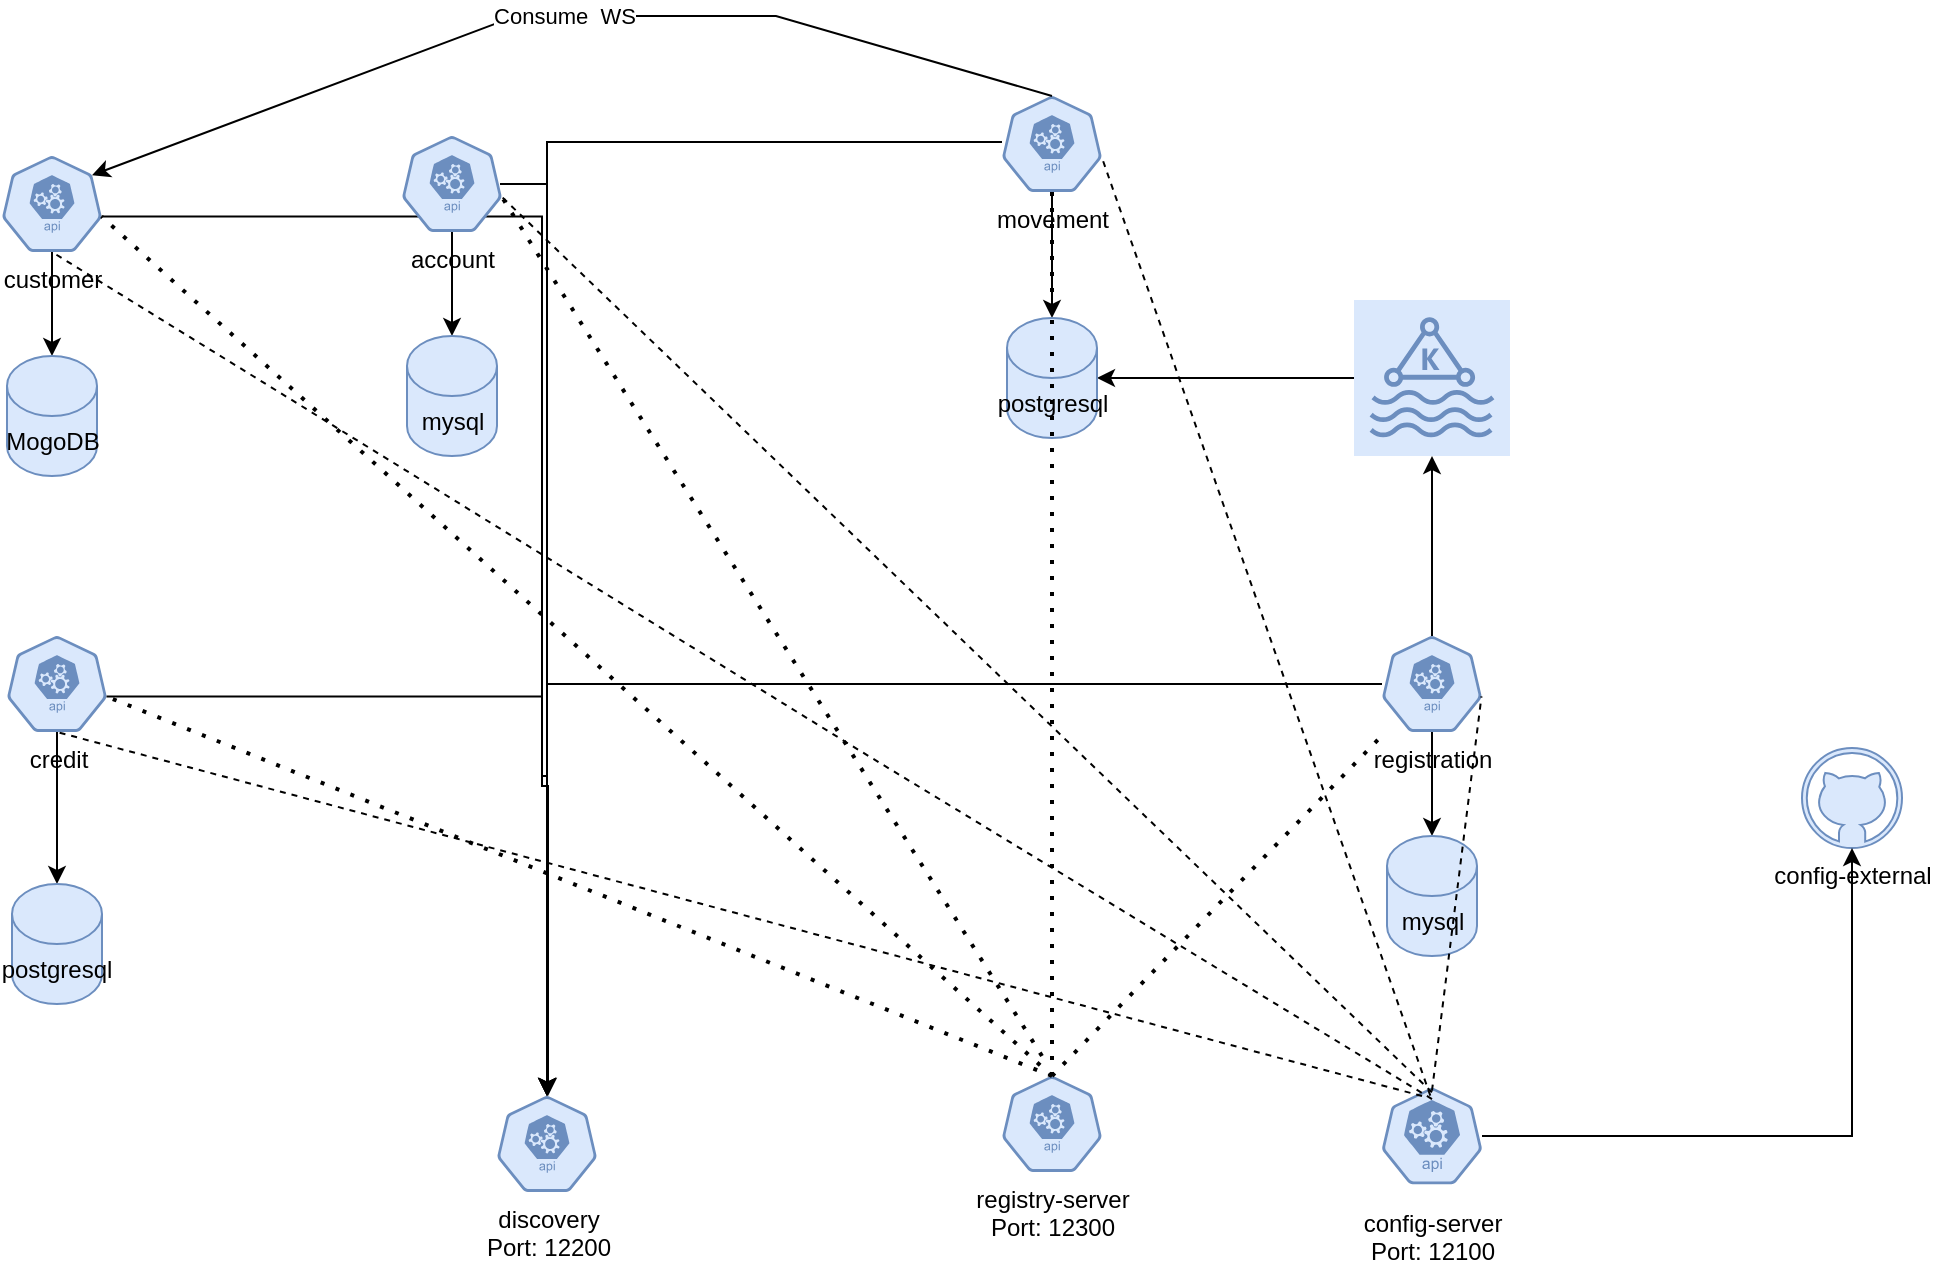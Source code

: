 <mxfile version="20.6.1" type="device"><diagram id="vT_ErMqaWkzL6D3thS0E" name="Página-1"><mxGraphModel dx="1185" dy="721" grid="1" gridSize="10" guides="1" tooltips="1" connect="1" arrows="1" fold="1" page="1" pageScale="1" pageWidth="1169" pageHeight="827" math="0" shadow="0"><root><mxCell id="0"/><mxCell id="1" parent="0"/><mxCell id="kLmV03h6hreU0UwP39E0-5" style="edgeStyle=orthogonalEdgeStyle;rounded=0;orthogonalLoop=1;jettySize=auto;html=1;" edge="1" parent="1" source="kLmV03h6hreU0UwP39E0-1" target="kLmV03h6hreU0UwP39E0-4"><mxGeometry relative="1" as="geometry"/></mxCell><mxCell id="kLmV03h6hreU0UwP39E0-1" value="customer" style="sketch=0;html=1;dashed=0;whitespace=wrap;fillColor=#dae8fc;strokeColor=#6c8ebf;points=[[0.005,0.63,0],[0.1,0.2,0],[0.9,0.2,0],[0.5,0,0],[0.995,0.63,0],[0.72,0.99,0],[0.5,1,0],[0.28,0.99,0]];verticalLabelPosition=bottom;align=center;verticalAlign=top;shape=mxgraph.kubernetes.icon;prIcon=api" vertex="1" parent="1"><mxGeometry x="113" y="82" width="50" height="48" as="geometry"/></mxCell><mxCell id="kLmV03h6hreU0UwP39E0-2" value="config-external" style="verticalLabelPosition=bottom;html=1;verticalAlign=top;align=center;strokeColor=#6c8ebf;fillColor=#dae8fc;shape=mxgraph.azure.github_code;pointerEvents=1;" vertex="1" parent="1"><mxGeometry x="1013" y="378" width="50" height="50" as="geometry"/></mxCell><mxCell id="kLmV03h6hreU0UwP39E0-51" style="edgeStyle=orthogonalEdgeStyle;rounded=0;orthogonalLoop=1;jettySize=auto;html=1;entryX=1;entryY=0.5;entryDx=0;entryDy=0;entryPerimeter=0;" edge="1" parent="1" source="kLmV03h6hreU0UwP39E0-3" target="kLmV03h6hreU0UwP39E0-25"><mxGeometry relative="1" as="geometry"><mxPoint x="690" y="200" as="targetPoint"/></mxGeometry></mxCell><mxCell id="kLmV03h6hreU0UwP39E0-3" value="" style="sketch=0;points=[[0,0,0],[0.25,0,0],[0.5,0,0],[0.75,0,0],[1,0,0],[0,1,0],[0.25,1,0],[0.5,1,0],[0.75,1,0],[1,1,0],[0,0.25,0],[0,0.5,0],[0,0.75,0],[1,0.25,0],[1,0.5,0],[1,0.75,0]];outlineConnect=0;gradientDirection=north;fillColor=#dae8fc;strokeColor=#6c8ebf;dashed=0;verticalLabelPosition=bottom;verticalAlign=top;align=center;html=1;fontSize=12;fontStyle=0;aspect=fixed;shape=mxgraph.aws4.resourceIcon;resIcon=mxgraph.aws4.managed_streaming_for_kafka;" vertex="1" parent="1"><mxGeometry x="789" y="154" width="78" height="78" as="geometry"/></mxCell><mxCell id="kLmV03h6hreU0UwP39E0-29" style="edgeStyle=orthogonalEdgeStyle;rounded=0;orthogonalLoop=1;jettySize=auto;html=1;exitX=0.995;exitY=0.63;exitDx=0;exitDy=0;exitPerimeter=0;" edge="1" parent="1" source="kLmV03h6hreU0UwP39E0-1" target="kLmV03h6hreU0UwP39E0-16"><mxGeometry relative="1" as="geometry"><mxPoint x="173" y="102" as="sourcePoint"/><Array as="points"><mxPoint x="383" y="112"/><mxPoint x="383" y="397"/><mxPoint x="386" y="397"/></Array></mxGeometry></mxCell><mxCell id="kLmV03h6hreU0UwP39E0-4" value="MogoDB" style="shape=cylinder3;whiteSpace=wrap;html=1;boundedLbl=1;backgroundOutline=1;size=15;fillColor=#dae8fc;strokeColor=#6c8ebf;" vertex="1" parent="1"><mxGeometry x="115.5" y="182" width="45" height="60" as="geometry"/></mxCell><mxCell id="kLmV03h6hreU0UwP39E0-8" style="edgeStyle=orthogonalEdgeStyle;rounded=0;orthogonalLoop=1;jettySize=auto;html=1;" edge="1" parent="1" source="kLmV03h6hreU0UwP39E0-9" target="kLmV03h6hreU0UwP39E0-10"><mxGeometry relative="1" as="geometry"/></mxCell><mxCell id="kLmV03h6hreU0UwP39E0-9" value="account" style="sketch=0;html=1;dashed=0;whitespace=wrap;fillColor=#dae8fc;strokeColor=#6c8ebf;points=[[0.005,0.63,0],[0.1,0.2,0],[0.9,0.2,0],[0.5,0,0],[0.995,0.63,0],[0.72,0.99,0],[0.5,1,0],[0.28,0.99,0]];verticalLabelPosition=bottom;align=center;verticalAlign=top;shape=mxgraph.kubernetes.icon;prIcon=api" vertex="1" parent="1"><mxGeometry x="313" y="72" width="50" height="48" as="geometry"/></mxCell><mxCell id="kLmV03h6hreU0UwP39E0-31" style="edgeStyle=orthogonalEdgeStyle;rounded=0;orthogonalLoop=1;jettySize=auto;html=1;exitX=0.98;exitY=0.5;exitDx=0;exitDy=0;exitPerimeter=0;" edge="1" parent="1" source="kLmV03h6hreU0UwP39E0-9" target="kLmV03h6hreU0UwP39E0-16"><mxGeometry relative="1" as="geometry"/></mxCell><mxCell id="kLmV03h6hreU0UwP39E0-10" value="mysql" style="shape=cylinder3;whiteSpace=wrap;html=1;boundedLbl=1;backgroundOutline=1;size=15;fillColor=#dae8fc;strokeColor=#6c8ebf;" vertex="1" parent="1"><mxGeometry x="315.5" y="172" width="45" height="60" as="geometry"/></mxCell><mxCell id="kLmV03h6hreU0UwP39E0-11" style="edgeStyle=orthogonalEdgeStyle;rounded=0;orthogonalLoop=1;jettySize=auto;html=1;" edge="1" parent="1" source="kLmV03h6hreU0UwP39E0-12" target="kLmV03h6hreU0UwP39E0-13"><mxGeometry relative="1" as="geometry"/></mxCell><mxCell id="kLmV03h6hreU0UwP39E0-12" value="credit" style="sketch=0;html=1;dashed=0;whitespace=wrap;fillColor=#dae8fc;strokeColor=#6c8ebf;points=[[0.005,0.63,0],[0.1,0.2,0],[0.9,0.2,0],[0.5,0,0],[0.995,0.63,0],[0.72,0.99,0],[0.5,1,0],[0.28,0.99,0]];verticalLabelPosition=bottom;align=center;verticalAlign=top;shape=mxgraph.kubernetes.icon;prIcon=api" vertex="1" parent="1"><mxGeometry x="115.5" y="322" width="50" height="48" as="geometry"/></mxCell><mxCell id="kLmV03h6hreU0UwP39E0-30" style="edgeStyle=orthogonalEdgeStyle;rounded=0;orthogonalLoop=1;jettySize=auto;html=1;entryX=0.5;entryY=0;entryDx=0;entryDy=0;entryPerimeter=0;exitX=0.995;exitY=0.63;exitDx=0;exitDy=0;exitPerimeter=0;" edge="1" parent="1" source="kLmV03h6hreU0UwP39E0-12" target="kLmV03h6hreU0UwP39E0-16"><mxGeometry relative="1" as="geometry"><Array as="points"><mxPoint x="383" y="352"/><mxPoint x="383" y="392"/><mxPoint x="386" y="392"/></Array></mxGeometry></mxCell><mxCell id="kLmV03h6hreU0UwP39E0-13" value="postgresql" style="shape=cylinder3;whiteSpace=wrap;html=1;boundedLbl=1;backgroundOutline=1;size=15;fillColor=#dae8fc;strokeColor=#6c8ebf;" vertex="1" parent="1"><mxGeometry x="118" y="446" width="45" height="60" as="geometry"/></mxCell><mxCell id="kLmV03h6hreU0UwP39E0-26" style="edgeStyle=orthogonalEdgeStyle;rounded=0;orthogonalLoop=1;jettySize=auto;html=1;entryX=0.5;entryY=1;entryDx=0;entryDy=0;entryPerimeter=0;" edge="1" parent="1" source="kLmV03h6hreU0UwP39E0-14" target="kLmV03h6hreU0UwP39E0-2"><mxGeometry relative="1" as="geometry"/></mxCell><mxCell id="kLmV03h6hreU0UwP39E0-14" value="config-server&lt;br&gt;Port: 12100" style="sketch=0;html=1;dashed=0;whitespace=wrap;fillColor=#dae8fc;strokeColor=#6c8ebf;points=[[0.005,0.63,0],[0.1,0.2,0],[0.9,0.2,0],[0.5,0,0],[0.995,0.63,0],[0.72,0.99,0],[0.5,1,0],[0.28,0.99,0]];verticalLabelPosition=bottom;align=center;verticalAlign=top;shape=mxgraph.kubernetes.icon;prIcon=api" vertex="1" parent="1"><mxGeometry x="803" y="542" width="50" height="60" as="geometry"/></mxCell><mxCell id="kLmV03h6hreU0UwP39E0-15" value="registry-server&lt;br&gt;Port:&amp;nbsp;12300" style="sketch=0;html=1;dashed=0;whitespace=wrap;fillColor=#dae8fc;strokeColor=#6c8ebf;points=[[0.005,0.63,0],[0.1,0.2,0],[0.9,0.2,0],[0.5,0,0],[0.995,0.63,0],[0.72,0.99,0],[0.5,1,0],[0.28,0.99,0]];verticalLabelPosition=bottom;align=center;verticalAlign=top;shape=mxgraph.kubernetes.icon;prIcon=api" vertex="1" parent="1"><mxGeometry x="613" y="542" width="50" height="48" as="geometry"/></mxCell><mxCell id="kLmV03h6hreU0UwP39E0-16" value="discovery&lt;br&gt;Port:&amp;nbsp;12200" style="sketch=0;html=1;dashed=0;whitespace=wrap;fillColor=#dae8fc;strokeColor=#6c8ebf;points=[[0.005,0.63,0],[0.1,0.2,0],[0.9,0.2,0],[0.5,0,0],[0.995,0.63,0],[0.72,0.99,0],[0.5,1,0],[0.28,0.99,0]];verticalLabelPosition=bottom;align=center;verticalAlign=top;shape=mxgraph.kubernetes.icon;prIcon=api" vertex="1" parent="1"><mxGeometry x="360.5" y="552" width="50" height="48" as="geometry"/></mxCell><mxCell id="kLmV03h6hreU0UwP39E0-20" style="edgeStyle=orthogonalEdgeStyle;rounded=0;orthogonalLoop=1;jettySize=auto;html=1;" edge="1" parent="1" source="kLmV03h6hreU0UwP39E0-21" target="kLmV03h6hreU0UwP39E0-22"><mxGeometry relative="1" as="geometry"/></mxCell><mxCell id="kLmV03h6hreU0UwP39E0-27" style="edgeStyle=orthogonalEdgeStyle;rounded=0;orthogonalLoop=1;jettySize=auto;html=1;" edge="1" parent="1" source="kLmV03h6hreU0UwP39E0-21" target="kLmV03h6hreU0UwP39E0-3"><mxGeometry relative="1" as="geometry"/></mxCell><mxCell id="kLmV03h6hreU0UwP39E0-35" style="edgeStyle=orthogonalEdgeStyle;rounded=0;orthogonalLoop=1;jettySize=auto;html=1;" edge="1" parent="1" source="kLmV03h6hreU0UwP39E0-21" target="kLmV03h6hreU0UwP39E0-16"><mxGeometry relative="1" as="geometry"/></mxCell><mxCell id="kLmV03h6hreU0UwP39E0-21" value="registration" style="sketch=0;html=1;dashed=0;whitespace=wrap;fillColor=#dae8fc;strokeColor=#6c8ebf;points=[[0.005,0.63,0],[0.1,0.2,0],[0.9,0.2,0],[0.5,0,0],[0.995,0.63,0],[0.72,0.99,0],[0.5,1,0],[0.28,0.99,0]];verticalLabelPosition=bottom;align=center;verticalAlign=top;shape=mxgraph.kubernetes.icon;prIcon=api" vertex="1" parent="1"><mxGeometry x="803" y="322" width="50" height="48" as="geometry"/></mxCell><mxCell id="kLmV03h6hreU0UwP39E0-22" value="mysql" style="shape=cylinder3;whiteSpace=wrap;html=1;boundedLbl=1;backgroundOutline=1;size=15;fillColor=#dae8fc;strokeColor=#6c8ebf;" vertex="1" parent="1"><mxGeometry x="805.5" y="422" width="45" height="60" as="geometry"/></mxCell><mxCell id="kLmV03h6hreU0UwP39E0-23" style="edgeStyle=orthogonalEdgeStyle;rounded=0;orthogonalLoop=1;jettySize=auto;html=1;" edge="1" parent="1" source="kLmV03h6hreU0UwP39E0-24" target="kLmV03h6hreU0UwP39E0-25"><mxGeometry relative="1" as="geometry"/></mxCell><mxCell id="kLmV03h6hreU0UwP39E0-24" value="movement" style="sketch=0;html=1;dashed=0;whitespace=wrap;fillColor=#dae8fc;strokeColor=#6c8ebf;points=[[0.005,0.63,0],[0.1,0.2,0],[0.9,0.2,0],[0.5,0,0],[0.995,0.63,0],[0.72,0.99,0],[0.5,1,0],[0.28,0.99,0]];verticalLabelPosition=bottom;align=center;verticalAlign=top;shape=mxgraph.kubernetes.icon;prIcon=api" vertex="1" parent="1"><mxGeometry x="613" y="52" width="50" height="48" as="geometry"/></mxCell><mxCell id="kLmV03h6hreU0UwP39E0-34" style="edgeStyle=orthogonalEdgeStyle;rounded=0;orthogonalLoop=1;jettySize=auto;html=1;entryX=0.5;entryY=0;entryDx=0;entryDy=0;entryPerimeter=0;exitX=0;exitY=0.479;exitDx=0;exitDy=0;exitPerimeter=0;" edge="1" parent="1" source="kLmV03h6hreU0UwP39E0-24" target="kLmV03h6hreU0UwP39E0-16"><mxGeometry relative="1" as="geometry"><Array as="points"><mxPoint x="386" y="75"/></Array></mxGeometry></mxCell><mxCell id="kLmV03h6hreU0UwP39E0-25" value="postgresql" style="shape=cylinder3;whiteSpace=wrap;html=1;boundedLbl=1;backgroundOutline=1;size=15;fillColor=#dae8fc;strokeColor=#6c8ebf;" vertex="1" parent="1"><mxGeometry x="615.5" y="163" width="45" height="60" as="geometry"/></mxCell><mxCell id="kLmV03h6hreU0UwP39E0-36" value="" style="endArrow=none;dashed=1;html=1;dashPattern=1 3;strokeWidth=2;rounded=0;entryX=0.995;entryY=0.63;entryDx=0;entryDy=0;entryPerimeter=0;exitX=0.5;exitY=0;exitDx=0;exitDy=0;exitPerimeter=0;" edge="1" parent="1" source="kLmV03h6hreU0UwP39E0-15" target="kLmV03h6hreU0UwP39E0-1"><mxGeometry width="50" height="50" relative="1" as="geometry"><mxPoint x="603" y="562" as="sourcePoint"/><mxPoint x="493" y="442" as="targetPoint"/></mxGeometry></mxCell><mxCell id="kLmV03h6hreU0UwP39E0-37" value="" style="endArrow=none;dashed=1;html=1;dashPattern=1 3;strokeWidth=2;rounded=0;entryX=0.5;entryY=1;entryDx=0;entryDy=0;entryPerimeter=0;exitX=0.5;exitY=0;exitDx=0;exitDy=0;exitPerimeter=0;" edge="1" parent="1" source="kLmV03h6hreU0UwP39E0-15" target="kLmV03h6hreU0UwP39E0-24"><mxGeometry width="50" height="50" relative="1" as="geometry"><mxPoint x="133" y="622" as="sourcePoint"/><mxPoint x="183" y="572" as="targetPoint"/></mxGeometry></mxCell><mxCell id="kLmV03h6hreU0UwP39E0-38" value="" style="endArrow=none;dashed=1;html=1;dashPattern=1 3;strokeWidth=2;rounded=0;exitX=0.5;exitY=0;exitDx=0;exitDy=0;exitPerimeter=0;" edge="1" parent="1" source="kLmV03h6hreU0UwP39E0-15" target="kLmV03h6hreU0UwP39E0-21"><mxGeometry width="50" height="50" relative="1" as="geometry"><mxPoint x="743" y="422" as="sourcePoint"/><mxPoint x="793" y="372" as="targetPoint"/></mxGeometry></mxCell><mxCell id="kLmV03h6hreU0UwP39E0-39" value="" style="endArrow=none;dashed=1;html=1;dashPattern=1 3;strokeWidth=2;rounded=0;entryX=0.995;entryY=0.63;entryDx=0;entryDy=0;entryPerimeter=0;" edge="1" parent="1" target="kLmV03h6hreU0UwP39E0-9"><mxGeometry width="50" height="50" relative="1" as="geometry"><mxPoint x="633" y="532" as="sourcePoint"/><mxPoint x="483" y="172" as="targetPoint"/></mxGeometry></mxCell><mxCell id="kLmV03h6hreU0UwP39E0-40" value="" style="endArrow=none;dashed=1;html=1;dashPattern=1 3;strokeWidth=2;rounded=0;entryX=0.995;entryY=0.63;entryDx=0;entryDy=0;entryPerimeter=0;exitX=0.5;exitY=0;exitDx=0;exitDy=0;exitPerimeter=0;" edge="1" parent="1" source="kLmV03h6hreU0UwP39E0-15" target="kLmV03h6hreU0UwP39E0-12"><mxGeometry width="50" height="50" relative="1" as="geometry"><mxPoint x="233" y="562" as="sourcePoint"/><mxPoint x="283" y="512" as="targetPoint"/></mxGeometry></mxCell><mxCell id="kLmV03h6hreU0UwP39E0-42" value="" style="endArrow=none;dashed=1;html=1;rounded=0;entryX=0.995;entryY=0.63;entryDx=0;entryDy=0;entryPerimeter=0;exitX=0.5;exitY=0.122;exitDx=0;exitDy=0;exitPerimeter=0;" edge="1" parent="1" source="kLmV03h6hreU0UwP39E0-14" target="kLmV03h6hreU0UwP39E0-21"><mxGeometry width="50" height="50" relative="1" as="geometry"><mxPoint x="913" y="462" as="sourcePoint"/><mxPoint x="963" y="412" as="targetPoint"/></mxGeometry></mxCell><mxCell id="kLmV03h6hreU0UwP39E0-44" value="" style="endArrow=none;dashed=1;html=1;rounded=0;entryX=0.995;entryY=0.63;entryDx=0;entryDy=0;entryPerimeter=0;exitX=0.483;exitY=0.164;exitDx=0;exitDy=0;exitPerimeter=0;" edge="1" parent="1" source="kLmV03h6hreU0UwP39E0-14" target="kLmV03h6hreU0UwP39E0-24"><mxGeometry width="50" height="50" relative="1" as="geometry"><mxPoint x="733" y="132" as="sourcePoint"/><mxPoint x="783" y="82" as="targetPoint"/></mxGeometry></mxCell><mxCell id="kLmV03h6hreU0UwP39E0-45" value="" style="endArrow=none;dashed=1;html=1;rounded=0;entryX=0.995;entryY=0.63;entryDx=0;entryDy=0;entryPerimeter=0;exitX=0.5;exitY=0.136;exitDx=0;exitDy=0;exitPerimeter=0;" edge="1" parent="1" source="kLmV03h6hreU0UwP39E0-14" target="kLmV03h6hreU0UwP39E0-9"><mxGeometry width="50" height="50" relative="1" as="geometry"><mxPoint x="833" y="552" as="sourcePoint"/><mxPoint x="523" y="142" as="targetPoint"/></mxGeometry></mxCell><mxCell id="kLmV03h6hreU0UwP39E0-46" value="" style="endArrow=none;dashed=1;html=1;rounded=0;entryX=0.5;entryY=1;entryDx=0;entryDy=0;entryPerimeter=0;exitX=0.5;exitY=0.192;exitDx=0;exitDy=0;exitPerimeter=0;" edge="1" parent="1" source="kLmV03h6hreU0UwP39E0-14" target="kLmV03h6hreU0UwP39E0-1"><mxGeometry width="50" height="50" relative="1" as="geometry"><mxPoint x="183" y="262" as="sourcePoint"/><mxPoint x="233" y="212" as="targetPoint"/><Array as="points"><mxPoint x="543" y="380"/></Array></mxGeometry></mxCell><mxCell id="kLmV03h6hreU0UwP39E0-47" value="" style="endArrow=none;dashed=1;html=1;rounded=0;entryX=0.5;entryY=1;entryDx=0;entryDy=0;entryPerimeter=0;" edge="1" parent="1" target="kLmV03h6hreU0UwP39E0-12"><mxGeometry width="50" height="50" relative="1" as="geometry"><mxPoint x="823" y="552" as="sourcePoint"/><mxPoint x="233" y="402" as="targetPoint"/></mxGeometry></mxCell><mxCell id="kLmV03h6hreU0UwP39E0-48" value="" style="endArrow=classic;html=1;rounded=0;exitX=0.5;exitY=0;exitDx=0;exitDy=0;exitPerimeter=0;entryX=0.9;entryY=0.2;entryDx=0;entryDy=0;entryPerimeter=0;" edge="1" parent="1" source="kLmV03h6hreU0UwP39E0-24" target="kLmV03h6hreU0UwP39E0-1"><mxGeometry relative="1" as="geometry"><mxPoint x="820" y="62" as="sourcePoint"/><mxPoint x="180" y="82" as="targetPoint"/><Array as="points"><mxPoint x="500" y="12"/><mxPoint x="370" y="12"/></Array></mxGeometry></mxCell><mxCell id="kLmV03h6hreU0UwP39E0-49" value="Consume&amp;nbsp; WS" style="edgeLabel;resizable=0;html=1;align=center;verticalAlign=middle;" connectable="0" vertex="1" parent="kLmV03h6hreU0UwP39E0-48"><mxGeometry relative="1" as="geometry"/></mxCell></root></mxGraphModel></diagram></mxfile>